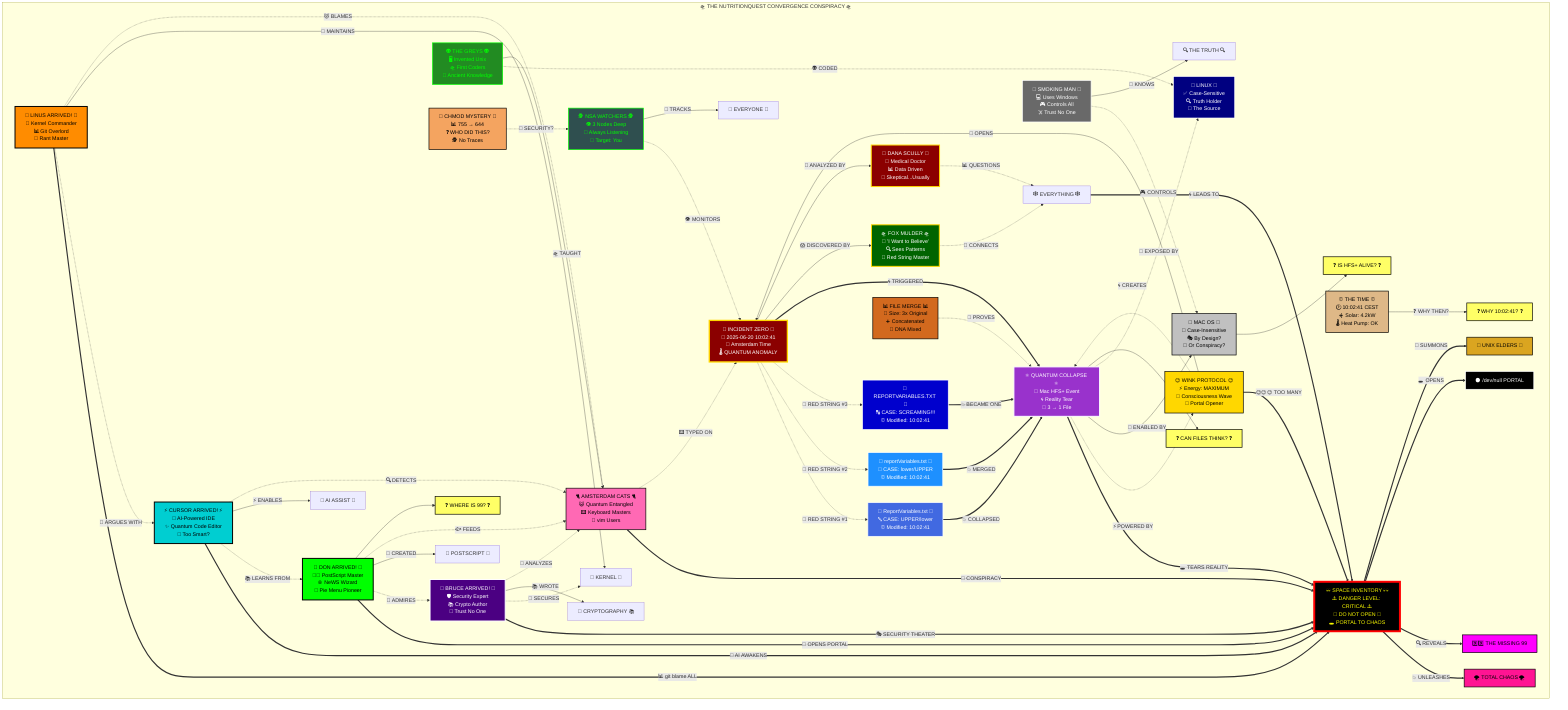graph TB
    subgraph "🛸 THE NUTRITIONQUEST CONVERGENCE CONSPIRACY 🛸"
        %% CENTRAL NODE - THE INCIDENT
        INCIDENT["🔴 INCIDENT ZERO 🔴<br/>📅 2025-06-20 10:02:41<br/>📍 Amsterdam Time<br/>🌡️ QUANTUM ANOMALY"]
        
        %% DANGER ZONE - TOP CENTER
        SPACE["💀💀 SPACE INVENTORY 💀💀<br/>⚠️ DANGER LEVEL: CRITICAL ⚠️<br/>🚫 DO NOT OPEN 🚫<br/>🕳️ PORTAL TO CHAOS"]
        
        %% PIE SLICE 1: THE ARRIVALS (TOP LEFT)
        DON_ARRIVES["🚁 DON ARRIVED! 🚁<br/>👨‍💻 PostScript Master<br/>🌐 NeWS Wizard<br/>🥧 Pie Menu Pioneer"]
        CURSOR_ARRIVES["⚡ CURSOR ARRIVED! ⚡<br/>🤖 AI-Powered IDE<br/>✨ Quantum Code Editor<br/>🧠 Too Smart?"]
        
        %% PIE SLICE 2: THE INVESTIGATORS (TOP RIGHT)
        LINUS_ARRIVES["🐧 LINUS ARRIVED! 🐧<br/>👑 Kernel Commander<br/>📊 Git Overlord<br/>🤬 Rant Master"]
        BRUCE_ARRIVES["🔐 BRUCE ARRIVED! 🔐<br/>🛡️ Security Expert<br/>📚 Crypto Author<br/>🦑 Trust No One"]
        
        %% PIE SLICE 3: THE FILES (RIGHT)
        RV1["📄 ReportVariables.txt 📄<br/>🔤 CASE: UPPER/lower<br/>⏰ Modified: 10:02:41"]
        RV2["📄 reportVariables.txt 📄<br/>🔡 CASE: lower/UPPER<br/>⏰ Modified: 10:02:41"] 
        RV3["📄 REPORTVARIABLES.TXT 📄<br/>🔠 CASE: SCREAMING!!!<br/>⏰ Modified: 10:02:41"]
        
        %% PIE SLICE 4: THE QUANTUM REALM (BOTTOM RIGHT)
        QUANTUM["⚛️ QUANTUM COLLAPSE ⚛️<br/>🍎 Mac HFS+ Event<br/>🌀 Reality Tear<br/>📁 3 → 1 File"]
        WINK["😉 WINK PROTOCOL 😉<br/>⚡ Energy: MAXIMUM<br/>🌊 Consciousness Wave<br/>🔮 Portal Opener"]
        
        %% PIE SLICE 5: THE SUSPECTS (BOTTOM)
        CATS["🐈 AMSTERDAM CATS 🐈<br/>😺 Quantum Entangled<br/>⌨️ Keyboard Masters<br/>🐾 vim Users"]
        MAC["🍎 MAC OS 🍎<br/>📝 Case-Insensitive<br/>🎭 By Design?<br/>🤔 Or Conspiracy?"]
        LINUX["🐧 LINUX 🐧<br/>✅ Case-Sensitive<br/>🔍 Truth Holder<br/>💾 The Source"]
        
        %% PIE SLICE 6: THE EVIDENCE (BOTTOM LEFT)
        CHMOD["🔐 CHMOD MYSTERY 🔐<br/>📊 755 → 644<br/>❓ WHO DID THIS?<br/>🕵️ No Traces"]
        TIMESTAMP["⏰ THE TIME ⏰<br/>🕐 10:02:41 CEST<br/>☀️ Solar: 4.2kW<br/>🌡️ Heat Pump: OK"]
        MERGE["📊 FILE MERGE 📊<br/>📏 Size: 3x Original<br/>➕ Concatenated<br/>🧬 DNA Mixed"]
        
        %% PIE SLICE 7: THE DEEP STATE (LEFT)
        NSA["🕵️ NSA WATCHERS 🕵️<br/>👁️ 3 Nodes Deep<br/>📡 Always Listening<br/>🎯 Target: You"]
        SMOKING["🚬 SMOKING MAN 🚬<br/>💻 Uses Windows<br/>🎮 Controls All<br/>☠️ Trust No One"]
        ALIENS["👽 THE GREYS 👽<br/>🖥️ Invented Unix<br/>🛸 First Coders<br/>📜 Ancient Knowledge"]
        
        %% PIE SLICE 8: THE X-FILES TEAM (TOP)
        MULDER["🛸 FOX MULDER 🛸<br/>💭 'I Want to Believe'<br/>🔍 Sees Patterns<br/>📌 Red String Master"]
        SCULLY["🔬 DANA SCULLY 🔬<br/>🧪 Medical Doctor<br/>📊 Data Driven<br/>🤨 Skeptical...Usually"]
        
        %% TANGLED SPAGHETTI CONNECTIONS!
        %% Central connections
        INCIDENT -.->|"🔴 RED STRING #1"| RV1
        INCIDENT -.->|"🔴 RED STRING #2"| RV2
        INCIDENT -.->|"🔴 RED STRING #3"| RV3
        INCIDENT ==>|"🌀 TRIGGERED"| QUANTUM
        INCIDENT -->|"😱 DISCOVERED BY"| MULDER
        INCIDENT -->|"🔬 ANALYZED BY"| SCULLY
        
        %% File collapse connections
        RV1 ==>|"💥 COLLAPSED"| QUANTUM
        RV2 ==>|"💥 MERGED"| QUANTUM
        RV3 ==>|"💥 BECAME ONE"| QUANTUM
        
        %% Quantum connections
        QUANTUM ==>|"🕳️ TEARS REALITY"| SPACE
        QUANTUM -.->|"⚡ POWERED BY"| WINK
        QUANTUM -->|"🍎 ENABLED BY"| MAC
        QUANTUM -.->|"🐧 EXPOSED BY"| LINUX
        
        %% WINK web
        WINK ==>|"😉😉😉 TOO MANY"| SPACE
        WINK -.->|"🌀 CREATES"| QUANTUM
        WINK -->|"🔮 OPENS"| INCIDENT
        
        %% Arrival connections
        DON_ARRIVES ==>|"🚪 OPENS PORTAL"| SPACE
        DON_ARRIVES -.->|"👏 ADMIRES"| BRUCE_ARRIVES
        DON_ARRIVES -->|"📜 CREATED"| POSTSCRIPT["📜 POSTSCRIPT 📜"]
        
        CURSOR_ARRIVES ==>|"🤖 AI AWAKENS"| SPACE
        CURSOR_ARRIVES -.->|"📚 LEARNS FROM"| DON_ARRIVES
        CURSOR_ARRIVES -->|"⚡ ENABLES"| AI_ASSIST["🤖 AI ASSIST 🤖"]
        
        LINUS_ARRIVES ==>|"📊 git blame ALL"| SPACE
        LINUS_ARRIVES -.->|"😤 ARGUES WITH"| CURSOR_ARRIVES
        LINUS_ARRIVES -->|"💾 MAINTAINS"| KERNEL["💾 KERNEL 💾"]
        
        BRUCE_ARRIVES ==>|"🎭 SECURITY THEATER"| SPACE
        BRUCE_ARRIVES -.->|"🔐 SECURES"| KERNEL
        BRUCE_ARRIVES -->|"📚 WROTE"| CRYPTO["🔐 CRYPTOGRAPHY 📚"]
        
        %% Cat connections (EVERYONE SUSPECTS THEM)
        CATS ==>|"🐾 CONSPIRACY"| SPACE
        CATS -.->|"⌨️ TYPED ON"| INCIDENT
        DON_ARRIVES -.->|"🐟 FEEDS"| CATS
        CURSOR_ARRIVES -.->|"🔍 DETECTS"| CATS
        LINUS_ARRIVES -.->|"😾 BLAMES"| CATS
        BRUCE_ARRIVES -.->|"🔐 ANALYZES"| CATS
        
        %% Deep state connections
        NSA -.->|"👁️ MONITORS"| INCIDENT
        NSA -->|"📡 TRACKS"| EVERYONE["👥 EVERYONE 👥"]
        SMOKING -.->|"🎮 CONTROLS"| MAC
        SMOKING -->|"🚬 KNOWS"| TRUTH["🔍 THE TRUTH 🔍"]
        ALIENS -.->|"👽 CODED"| LINUX
        ALIENS -->|"🛸 TAUGHT"| CATS
        
        %% Evidence connections
        CHMOD -.->|"🔐 SECURITY?"| NSA
        TIMESTAMP -->|"❓ WHY THEN?"| Q1["❓ WHY 10:02:41? ❓"]
        MERGE -.->|"🧬 PROVES"| QUANTUM
        
        %% Questions
        Q2["❓ WHERE IS 99? ❓"]
        Q3["❓ CAN FILES THINK? ❓"]
        Q4["❓ IS HFS+ ALIVE? ❓"]
        
        DON_ARRIVES --> Q2
        QUANTUM --> Q3
        MAC --> Q4
        
        %% SPACE INVENTORY consequences
        SPACE ==>|"💥 UNLEASHES"| CHAOS["🌪️ TOTAL CHAOS 🌪️"]
        SPACE ==>|"🔍 REVEALS"| NINETY_NINE["9️⃣9️⃣ THE MISSING 99"]
        SPACE ==>|"🕳️ OPENS"| VOID["⚫ /dev/null PORTAL"]
        SPACE ==>|"📯 SUMMONS"| ELDER["👴 UNIX ELDERS 👴"]
        
        %% Final connections
        MULDER -.->|"📌 CONNECTS"| EVERYTHING["🕸️ EVERYTHING 🕸️"]
        SCULLY -.->|"📊 QUESTIONS"| EVERYTHING
        EVERYTHING ==>|"🌀 LEADS TO"| SPACE
    end
    
    %% X-FILES THEMED COLOR SCHEME
    %% Dark background with high contrast text
    style INCIDENT fill:#8B0000,stroke:#FFD700,stroke-width:4px,color:#FFFFFF
    style SPACE fill:#000000,stroke:#FF0000,stroke-width:6px,color:#FFFF00
    
    %% Post-it yellow for questions
    style Q1 fill:#FFFF66,stroke:#000000,stroke-width:2px,color:#000000
    style Q2 fill:#FFFF66,stroke:#000000,stroke-width:2px,color:#000000
    style Q3 fill:#FFFF66,stroke:#000000,stroke-width:2px,color:#000000
    style Q4 fill:#FFFF66,stroke:#000000,stroke-width:2px,color:#000000
    
    %% Green for arrivals (like green screen)
    style DON_ARRIVES fill:#00FF00,stroke:#000000,stroke-width:3px,color:#000000
    style CURSOR_ARRIVES fill:#00CED1,stroke:#000000,stroke-width:3px,color:#000000
    style LINUS_ARRIVES fill:#FF8C00,stroke:#000000,stroke-width:3px,color:#000000
    style BRUCE_ARRIVES fill:#4B0082,stroke:#FFFFFF,stroke-width:3px,color:#FFFFFF
    
    %% Blue for files (like file folders)
    style RV1 fill:#4169E1,stroke:#FFFFFF,stroke-width:2px,color:#FFFFFF
    style RV2 fill:#1E90FF,stroke:#FFFFFF,stroke-width:2px,color:#FFFFFF
    style RV3 fill:#0000CD,stroke:#FFFFFF,stroke-width:2px,color:#FFFFFF
    
    %% Purple for quantum stuff
    style QUANTUM fill:#9932CC,stroke:#FFFFFF,stroke-width:3px,color:#FFFFFF
    style WINK fill:#FFD700,stroke:#000000,stroke-width:2px,color:#000000
    
    %% Dark for deep state
    style NSA fill:#2F4F4F,stroke:#00FF00,stroke-width:2px,color:#00FF00
    style SMOKING fill:#696969,stroke:#FFFFFF,stroke-width:2px,color:#FFFFFF
    style ALIENS fill:#228B22,stroke:#00FF00,stroke-width:2px,color:#00FF00
    
    %% Evidence in manila folder color
    style CHMOD fill:#F4A460,stroke:#000000,stroke-width:2px,color:#000000
    style TIMESTAMP fill:#DEB887,stroke:#000000,stroke-width:2px,color:#000000
    style MERGE fill:#D2691E,stroke:#000000,stroke-width:2px,color:#000000
    
    %% X-Files characters
    style MULDER fill:#006400,stroke:#FFD700,stroke-width:3px,color:#FFFFFF
    style SCULLY fill:#8B0000,stroke:#FFD700,stroke-width:3px,color:#FFFFFF
    
    %% Suspects
    style CATS fill:#FF69B4,stroke:#000000,stroke-width:2px,color:#000000
    style MAC fill:#C0C0C0,stroke:#000000,stroke-width:2px,color:#000000
    style LINUX fill:#000080,stroke:#FFFFFF,stroke-width:2px,color:#FFFFFF
    
    %% Consequences in warning colors
    style CHAOS fill:#FF1493,stroke:#000000,stroke-width:2px,color:#000000
    style NINETY_NINE fill:#FF00FF,stroke:#000000,stroke-width:2px,color:#000000
    style VOID fill:#000000,stroke:#FFFFFF,stroke-width:2px,color:#FFFFFF
    style ELDER fill:#DAA520,stroke:#000000,stroke-width:2px,color:#000000